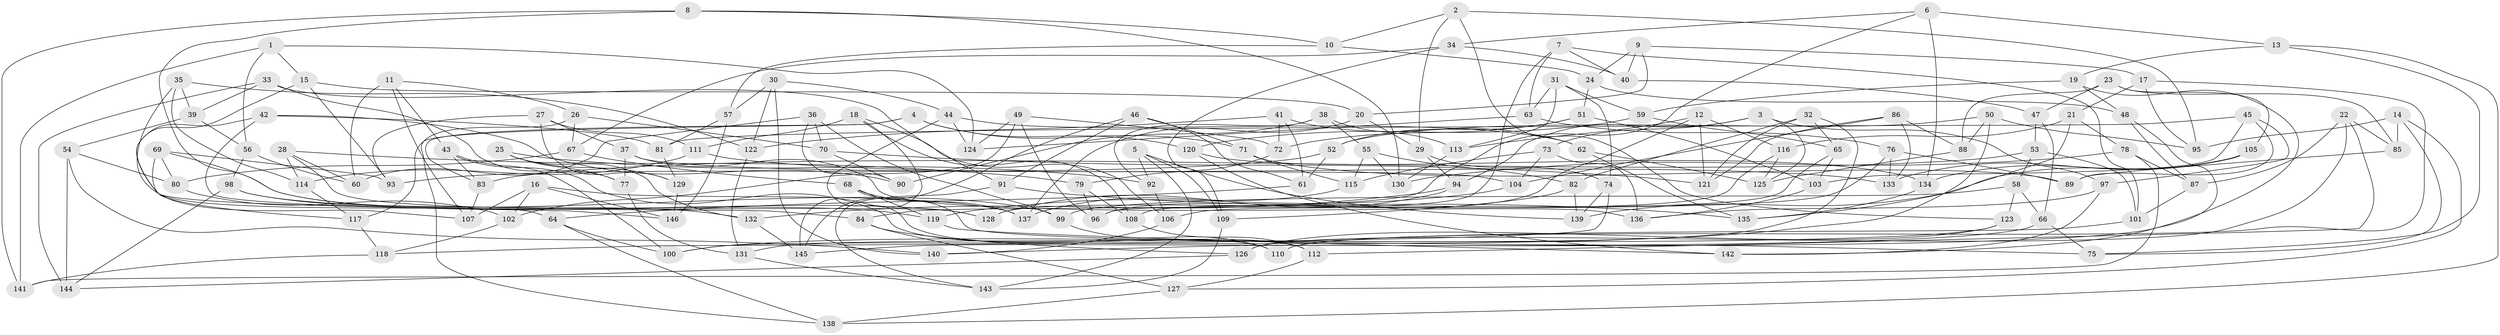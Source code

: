 // Generated by graph-tools (version 1.1) at 2025/26/03/09/25 03:26:56]
// undirected, 146 vertices, 292 edges
graph export_dot {
graph [start="1"]
  node [color=gray90,style=filled];
  1;
  2;
  3;
  4;
  5;
  6;
  7;
  8;
  9;
  10;
  11;
  12;
  13;
  14;
  15;
  16;
  17;
  18;
  19;
  20;
  21;
  22;
  23;
  24;
  25;
  26;
  27;
  28;
  29;
  30;
  31;
  32;
  33;
  34;
  35;
  36;
  37;
  38;
  39;
  40;
  41;
  42;
  43;
  44;
  45;
  46;
  47;
  48;
  49;
  50;
  51;
  52;
  53;
  54;
  55;
  56;
  57;
  58;
  59;
  60;
  61;
  62;
  63;
  64;
  65;
  66;
  67;
  68;
  69;
  70;
  71;
  72;
  73;
  74;
  75;
  76;
  77;
  78;
  79;
  80;
  81;
  82;
  83;
  84;
  85;
  86;
  87;
  88;
  89;
  90;
  91;
  92;
  93;
  94;
  95;
  96;
  97;
  98;
  99;
  100;
  101;
  102;
  103;
  104;
  105;
  106;
  107;
  108;
  109;
  110;
  111;
  112;
  113;
  114;
  115;
  116;
  117;
  118;
  119;
  120;
  121;
  122;
  123;
  124;
  125;
  126;
  127;
  128;
  129;
  130;
  131;
  132;
  133;
  134;
  135;
  136;
  137;
  138;
  139;
  140;
  141;
  142;
  143;
  144;
  145;
  146;
  1 -- 56;
  1 -- 15;
  1 -- 141;
  1 -- 124;
  2 -- 10;
  2 -- 29;
  2 -- 123;
  2 -- 95;
  3 -- 97;
  3 -- 73;
  3 -- 94;
  3 -- 125;
  4 -- 83;
  4 -- 120;
  4 -- 71;
  4 -- 117;
  5 -- 92;
  5 -- 143;
  5 -- 139;
  5 -- 109;
  6 -- 34;
  6 -- 13;
  6 -- 134;
  6 -- 84;
  7 -- 63;
  7 -- 101;
  7 -- 40;
  7 -- 96;
  8 -- 130;
  8 -- 10;
  8 -- 141;
  8 -- 128;
  9 -- 20;
  9 -- 17;
  9 -- 40;
  9 -- 24;
  10 -- 24;
  10 -- 57;
  11 -- 43;
  11 -- 60;
  11 -- 26;
  11 -- 107;
  12 -- 116;
  12 -- 121;
  12 -- 113;
  12 -- 96;
  13 -- 75;
  13 -- 19;
  13 -- 138;
  14 -- 127;
  14 -- 85;
  14 -- 75;
  14 -- 95;
  15 -- 20;
  15 -- 93;
  15 -- 64;
  16 -- 146;
  16 -- 107;
  16 -- 137;
  16 -- 102;
  17 -- 95;
  17 -- 110;
  17 -- 21;
  18 -- 108;
  18 -- 106;
  18 -- 145;
  18 -- 111;
  19 -- 48;
  19 -- 59;
  19 -- 140;
  20 -- 29;
  20 -- 137;
  21 -- 116;
  21 -- 78;
  21 -- 135;
  22 -- 112;
  22 -- 85;
  22 -- 126;
  22 -- 87;
  23 -- 47;
  23 -- 88;
  23 -- 85;
  23 -- 105;
  24 -- 48;
  24 -- 51;
  25 -- 77;
  25 -- 92;
  25 -- 129;
  25 -- 132;
  26 -- 67;
  26 -- 70;
  26 -- 138;
  27 -- 93;
  27 -- 129;
  27 -- 37;
  27 -- 111;
  28 -- 128;
  28 -- 79;
  28 -- 114;
  28 -- 60;
  29 -- 94;
  29 -- 74;
  30 -- 122;
  30 -- 57;
  30 -- 140;
  30 -- 44;
  31 -- 63;
  31 -- 113;
  31 -- 59;
  31 -- 74;
  32 -- 100;
  32 -- 121;
  32 -- 65;
  32 -- 82;
  33 -- 91;
  33 -- 144;
  33 -- 77;
  33 -- 39;
  34 -- 40;
  34 -- 67;
  34 -- 109;
  35 -- 114;
  35 -- 84;
  35 -- 39;
  35 -- 122;
  36 -- 70;
  36 -- 90;
  36 -- 60;
  36 -- 99;
  37 -- 136;
  37 -- 77;
  37 -- 104;
  38 -- 90;
  38 -- 55;
  38 -- 92;
  38 -- 113;
  39 -- 54;
  39 -- 56;
  40 -- 47;
  41 -- 122;
  41 -- 62;
  41 -- 61;
  41 -- 72;
  42 -- 90;
  42 -- 107;
  42 -- 81;
  42 -- 146;
  43 -- 110;
  43 -- 83;
  43 -- 100;
  44 -- 112;
  44 -- 124;
  44 -- 62;
  45 -- 103;
  45 -- 97;
  45 -- 89;
  45 -- 81;
  46 -- 71;
  46 -- 145;
  46 -- 61;
  46 -- 91;
  47 -- 53;
  47 -- 66;
  48 -- 87;
  48 -- 142;
  49 -- 96;
  49 -- 124;
  49 -- 102;
  49 -- 72;
  50 -- 95;
  50 -- 52;
  50 -- 88;
  50 -- 100;
  51 -- 52;
  51 -- 103;
  51 -- 72;
  52 -- 93;
  52 -- 61;
  53 -- 58;
  53 -- 101;
  53 -- 83;
  54 -- 144;
  54 -- 140;
  54 -- 80;
  55 -- 82;
  55 -- 115;
  55 -- 130;
  56 -- 60;
  56 -- 98;
  57 -- 81;
  57 -- 146;
  58 -- 99;
  58 -- 66;
  58 -- 123;
  59 -- 65;
  59 -- 120;
  61 -- 64;
  62 -- 135;
  62 -- 125;
  63 -- 124;
  63 -- 76;
  64 -- 100;
  64 -- 138;
  65 -- 103;
  65 -- 108;
  66 -- 145;
  66 -- 75;
  67 -- 68;
  67 -- 80;
  68 -- 75;
  68 -- 119;
  68 -- 137;
  69 -- 80;
  69 -- 99;
  69 -- 117;
  69 -- 93;
  70 -- 90;
  70 -- 121;
  71 -- 89;
  71 -- 115;
  72 -- 79;
  73 -- 115;
  73 -- 136;
  73 -- 104;
  74 -- 139;
  74 -- 118;
  76 -- 106;
  76 -- 133;
  76 -- 89;
  77 -- 131;
  78 -- 87;
  78 -- 141;
  78 -- 130;
  79 -- 108;
  79 -- 96;
  80 -- 102;
  81 -- 129;
  82 -- 139;
  82 -- 109;
  83 -- 107;
  84 -- 127;
  84 -- 126;
  85 -- 89;
  86 -- 133;
  86 -- 88;
  86 -- 121;
  86 -- 104;
  87 -- 101;
  88 -- 125;
  91 -- 143;
  91 -- 135;
  92 -- 106;
  94 -- 132;
  94 -- 128;
  97 -- 142;
  97 -- 136;
  98 -- 132;
  98 -- 119;
  98 -- 144;
  99 -- 110;
  101 -- 110;
  102 -- 118;
  103 -- 136;
  104 -- 119;
  105 -- 134;
  105 -- 133;
  105 -- 139;
  106 -- 140;
  108 -- 112;
  109 -- 143;
  111 -- 114;
  111 -- 133;
  112 -- 127;
  113 -- 130;
  114 -- 117;
  115 -- 137;
  116 -- 128;
  116 -- 125;
  117 -- 118;
  118 -- 141;
  119 -- 142;
  120 -- 134;
  120 -- 142;
  122 -- 131;
  123 -- 126;
  123 -- 131;
  126 -- 144;
  127 -- 138;
  129 -- 146;
  131 -- 143;
  132 -- 145;
  134 -- 135;
}
